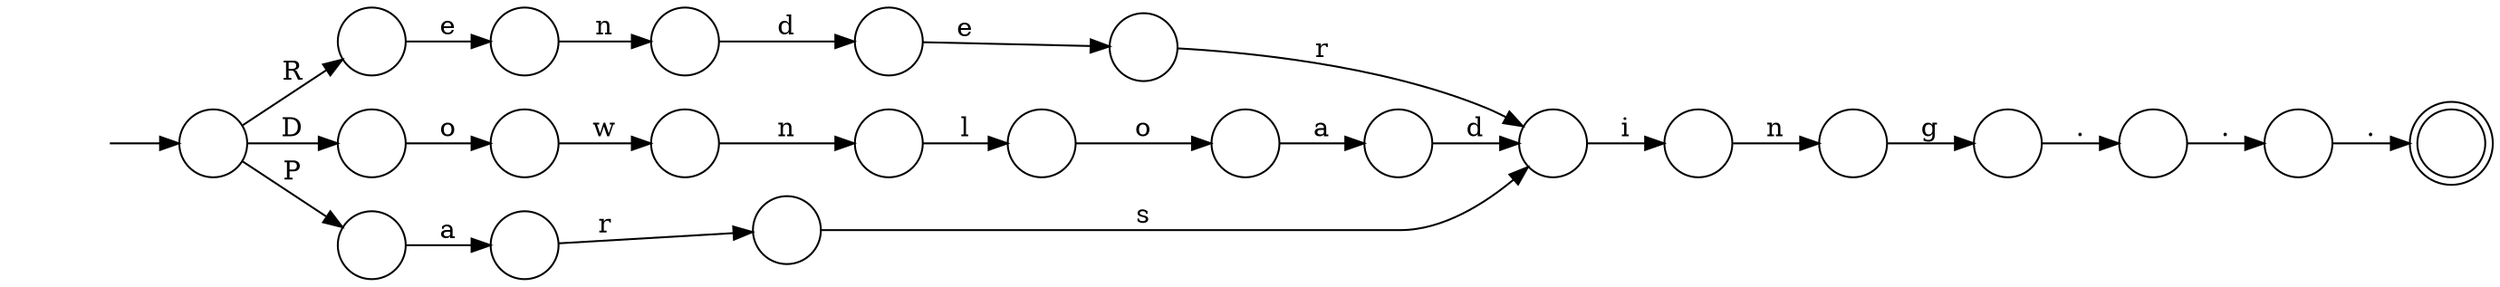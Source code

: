 digraph Automaton {
  rankdir = LR;
  0 [shape=circle,label=""];
  0 -> 6 [label="."]
  1 [shape=circle,label=""];
  1 -> 21 [label="n"]
  2 [shape=circle,label=""];
  2 -> 20 [label="d"]
  3 [shape=circle,label=""];
  3 -> 7 [label="d"]
  4 [shape=circle,label=""];
  4 -> 3 [label="a"]
  5 [shape=circle,label=""];
  5 -> 4 [label="o"]
  6 [shape=doublecircle,label=""];
  7 [shape=circle,label=""];
  7 -> 1 [label="i"]
  8 [shape=circle,label=""];
  8 -> 12 [label="n"]
  9 [shape=circle,label=""];
  initial [shape=plaintext,label=""];
  initial -> 9
  9 -> 10 [label="R"]
  9 -> 16 [label="D"]
  9 -> 17 [label="P"]
  10 [shape=circle,label=""];
  10 -> 11 [label="e"]
  11 [shape=circle,label=""];
  11 -> 2 [label="n"]
  12 [shape=circle,label=""];
  12 -> 5 [label="l"]
  13 [shape=circle,label=""];
  13 -> 14 [label="."]
  14 [shape=circle,label=""];
  14 -> 0 [label="."]
  15 [shape=circle,label=""];
  15 -> 7 [label="r"]
  16 [shape=circle,label=""];
  16 -> 18 [label="o"]
  17 [shape=circle,label=""];
  17 -> 19 [label="a"]
  18 [shape=circle,label=""];
  18 -> 8 [label="w"]
  19 [shape=circle,label=""];
  19 -> 22 [label="r"]
  20 [shape=circle,label=""];
  20 -> 15 [label="e"]
  21 [shape=circle,label=""];
  21 -> 13 [label="g"]
  22 [shape=circle,label=""];
  22 -> 7 [label="s"]
}
